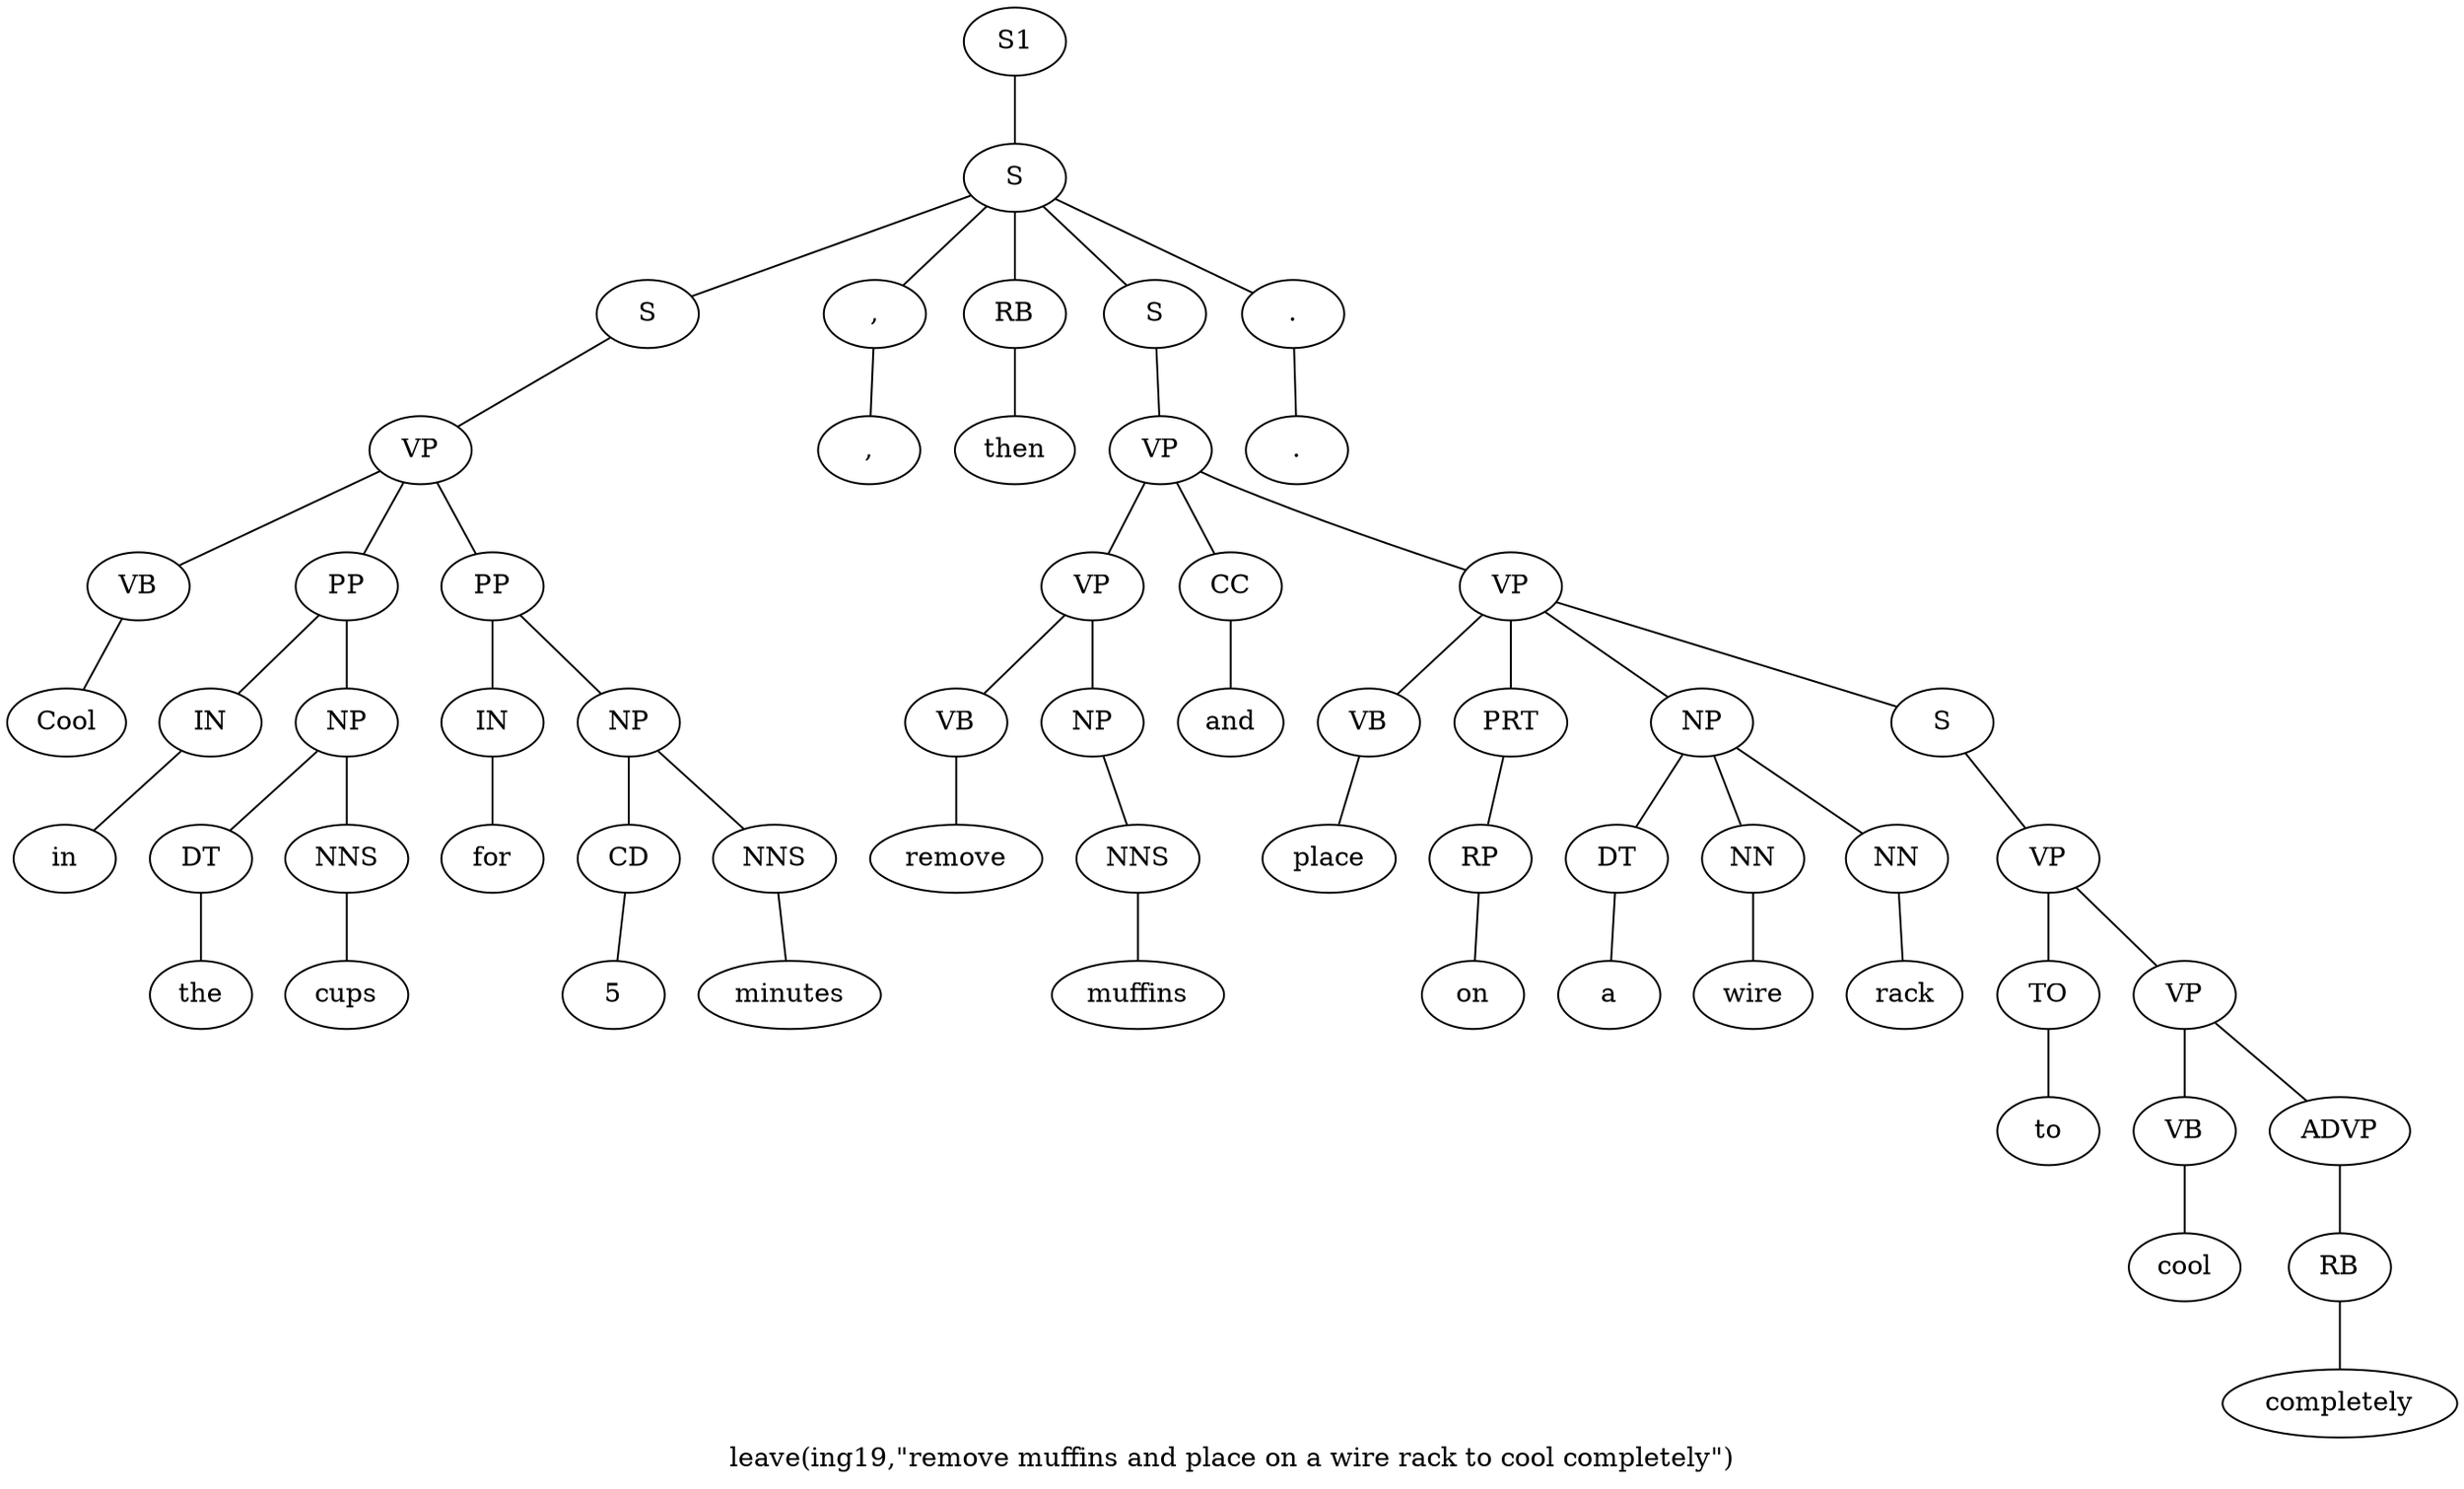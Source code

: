 graph SyntaxGraph {
	label = "leave(ing19,\"remove muffins and place on a wire rack to cool completely\")";
	Node0 [label="S1"];
	Node1 [label="S"];
	Node2 [label="S"];
	Node3 [label="VP"];
	Node4 [label="VB"];
	Node5 [label="Cool"];
	Node6 [label="PP"];
	Node7 [label="IN"];
	Node8 [label="in"];
	Node9 [label="NP"];
	Node10 [label="DT"];
	Node11 [label="the"];
	Node12 [label="NNS"];
	Node13 [label="cups"];
	Node14 [label="PP"];
	Node15 [label="IN"];
	Node16 [label="for"];
	Node17 [label="NP"];
	Node18 [label="CD"];
	Node19 [label="5"];
	Node20 [label="NNS"];
	Node21 [label="minutes"];
	Node22 [label=","];
	Node23 [label=","];
	Node24 [label="RB"];
	Node25 [label="then"];
	Node26 [label="S"];
	Node27 [label="VP"];
	Node28 [label="VP"];
	Node29 [label="VB"];
	Node30 [label="remove"];
	Node31 [label="NP"];
	Node32 [label="NNS"];
	Node33 [label="muffins"];
	Node34 [label="CC"];
	Node35 [label="and"];
	Node36 [label="VP"];
	Node37 [label="VB"];
	Node38 [label="place"];
	Node39 [label="PRT"];
	Node40 [label="RP"];
	Node41 [label="on"];
	Node42 [label="NP"];
	Node43 [label="DT"];
	Node44 [label="a"];
	Node45 [label="NN"];
	Node46 [label="wire"];
	Node47 [label="NN"];
	Node48 [label="rack"];
	Node49 [label="S"];
	Node50 [label="VP"];
	Node51 [label="TO"];
	Node52 [label="to"];
	Node53 [label="VP"];
	Node54 [label="VB"];
	Node55 [label="cool"];
	Node56 [label="ADVP"];
	Node57 [label="RB"];
	Node58 [label="completely"];
	Node59 [label="."];
	Node60 [label="."];

	Node0 -- Node1;
	Node1 -- Node2;
	Node1 -- Node22;
	Node1 -- Node24;
	Node1 -- Node26;
	Node1 -- Node59;
	Node2 -- Node3;
	Node3 -- Node4;
	Node3 -- Node6;
	Node3 -- Node14;
	Node4 -- Node5;
	Node6 -- Node7;
	Node6 -- Node9;
	Node7 -- Node8;
	Node9 -- Node10;
	Node9 -- Node12;
	Node10 -- Node11;
	Node12 -- Node13;
	Node14 -- Node15;
	Node14 -- Node17;
	Node15 -- Node16;
	Node17 -- Node18;
	Node17 -- Node20;
	Node18 -- Node19;
	Node20 -- Node21;
	Node22 -- Node23;
	Node24 -- Node25;
	Node26 -- Node27;
	Node27 -- Node28;
	Node27 -- Node34;
	Node27 -- Node36;
	Node28 -- Node29;
	Node28 -- Node31;
	Node29 -- Node30;
	Node31 -- Node32;
	Node32 -- Node33;
	Node34 -- Node35;
	Node36 -- Node37;
	Node36 -- Node39;
	Node36 -- Node42;
	Node36 -- Node49;
	Node37 -- Node38;
	Node39 -- Node40;
	Node40 -- Node41;
	Node42 -- Node43;
	Node42 -- Node45;
	Node42 -- Node47;
	Node43 -- Node44;
	Node45 -- Node46;
	Node47 -- Node48;
	Node49 -- Node50;
	Node50 -- Node51;
	Node50 -- Node53;
	Node51 -- Node52;
	Node53 -- Node54;
	Node53 -- Node56;
	Node54 -- Node55;
	Node56 -- Node57;
	Node57 -- Node58;
	Node59 -- Node60;
}